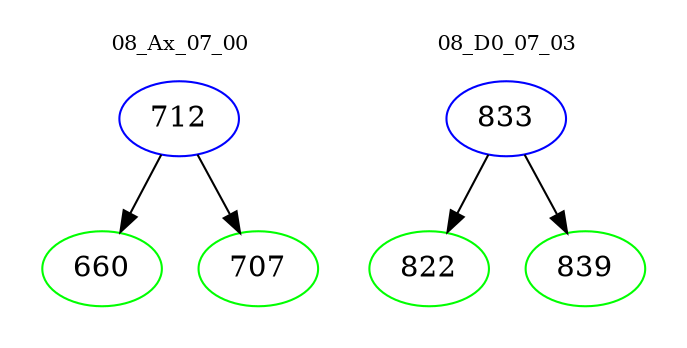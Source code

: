 digraph{
subgraph cluster_0 {
color = white
label = "08_Ax_07_00";
fontsize=10;
T0_712 [label="712", color="blue"]
T0_712 -> T0_660 [color="black"]
T0_660 [label="660", color="green"]
T0_712 -> T0_707 [color="black"]
T0_707 [label="707", color="green"]
}
subgraph cluster_1 {
color = white
label = "08_D0_07_03";
fontsize=10;
T1_833 [label="833", color="blue"]
T1_833 -> T1_822 [color="black"]
T1_822 [label="822", color="green"]
T1_833 -> T1_839 [color="black"]
T1_839 [label="839", color="green"]
}
}
